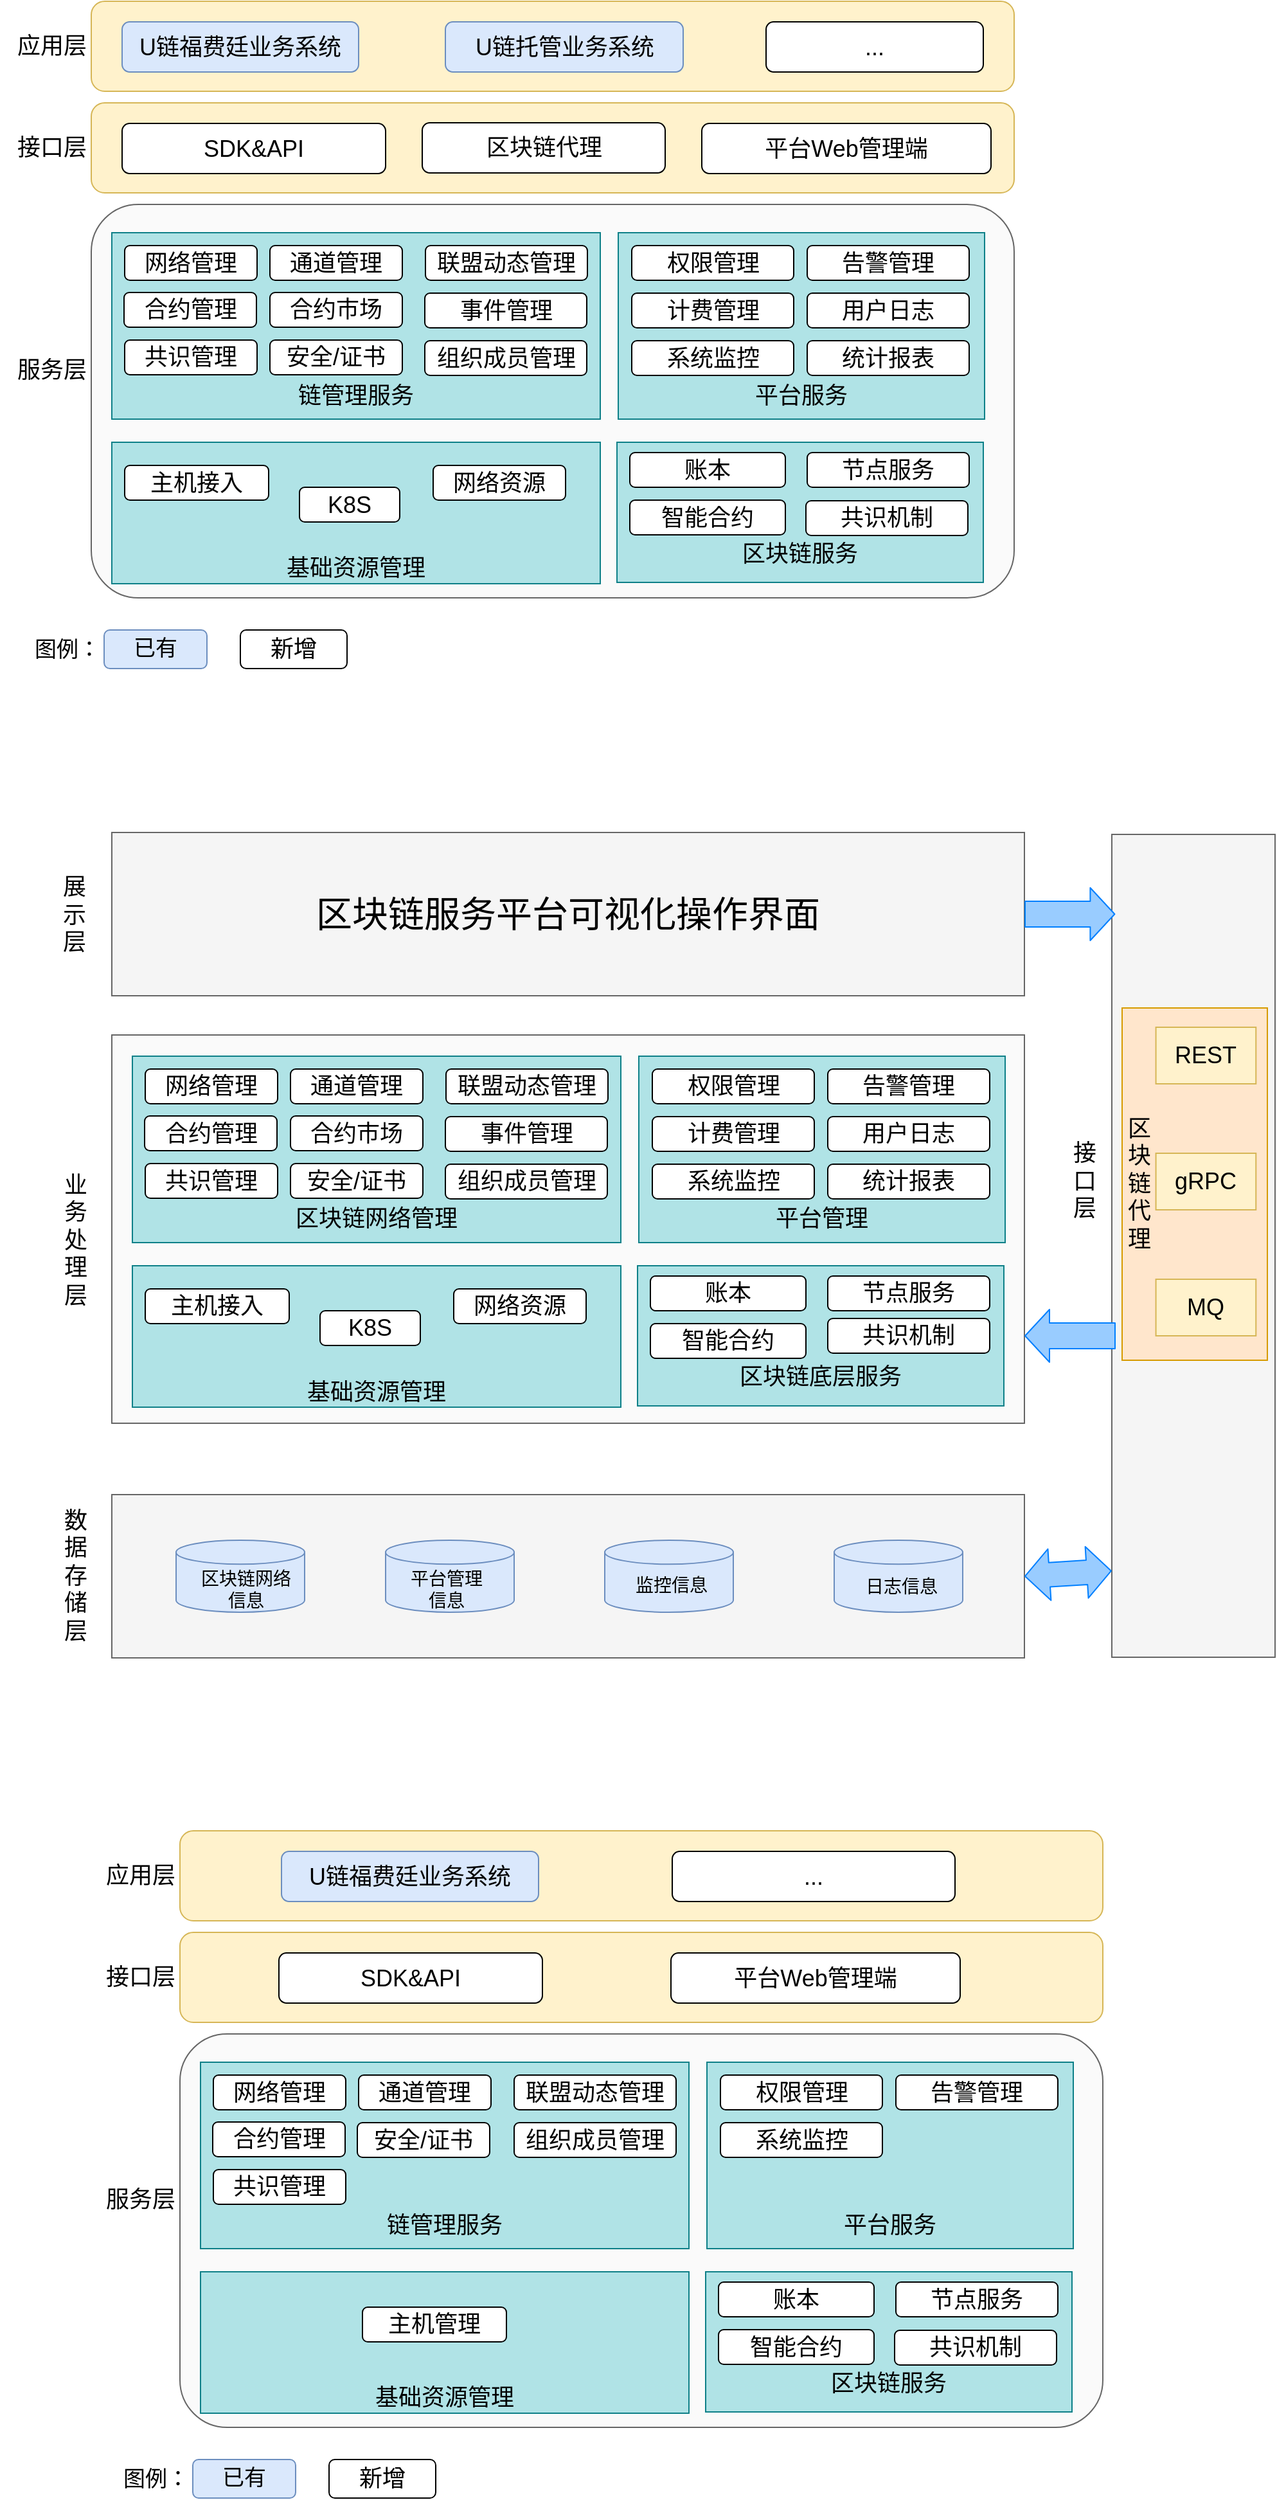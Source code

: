 <mxfile version="12.3.6" type="github" pages="1">
  <diagram id="WIEtUlI_L1v1tH11AKhi" name="第 1 页">
    <mxGraphModel dx="946" dy="583" grid="0" gridSize="10" guides="1" tooltips="1" connect="1" arrows="1" fold="1" page="1" pageScale="1" pageWidth="3300" pageHeight="4681" math="0" shadow="0">
      <root>
        <mxCell id="0"/>
        <mxCell id="1" parent="0"/>
        <mxCell id="Eo95rkR2elM9zv1yrzYy-1" value="" style="rounded=1;whiteSpace=wrap;html=1;fillColor=#fff2cc;strokeColor=#d6b656;" parent="1" vertex="1">
          <mxGeometry x="122" y="73" width="718" height="70" as="geometry"/>
        </mxCell>
        <mxCell id="Eo95rkR2elM9zv1yrzYy-2" value="应用层" style="text;html=1;strokeColor=none;fillColor=none;align=center;verticalAlign=middle;whiteSpace=wrap;rounded=0;fontSize=18;" parent="1" vertex="1">
          <mxGeometry x="51" y="98" width="81" height="20" as="geometry"/>
        </mxCell>
        <mxCell id="Eo95rkR2elM9zv1yrzYy-4" value="接口层" style="text;html=1;strokeColor=none;fillColor=none;align=center;verticalAlign=middle;whiteSpace=wrap;rounded=0;fontSize=18;" parent="1" vertex="1">
          <mxGeometry x="51" y="177" width="81" height="20" as="geometry"/>
        </mxCell>
        <mxCell id="Eo95rkR2elM9zv1yrzYy-5" value="" style="rounded=1;whiteSpace=wrap;html=1;fillColor=#fff2cc;strokeColor=#d6b656;" parent="1" vertex="1">
          <mxGeometry x="122" y="152" width="718" height="70" as="geometry"/>
        </mxCell>
        <mxCell id="Eo95rkR2elM9zv1yrzYy-6" value="SDK&amp;amp;API" style="rounded=1;whiteSpace=wrap;html=1;fontSize=18;" parent="1" vertex="1">
          <mxGeometry x="146" y="168" width="205" height="39" as="geometry"/>
        </mxCell>
        <mxCell id="Eo95rkR2elM9zv1yrzYy-7" value="区块链代理" style="rounded=1;whiteSpace=wrap;html=1;fontSize=18;" parent="1" vertex="1">
          <mxGeometry x="379.5" y="167.5" width="189" height="39" as="geometry"/>
        </mxCell>
        <mxCell id="Eo95rkR2elM9zv1yrzYy-8" value="平台Web管理端" style="rounded=1;whiteSpace=wrap;html=1;fontSize=18;" parent="1" vertex="1">
          <mxGeometry x="597" y="168" width="225" height="39" as="geometry"/>
        </mxCell>
        <mxCell id="Eo95rkR2elM9zv1yrzYy-9" value="U链福费廷业务系统" style="rounded=1;whiteSpace=wrap;html=1;fontSize=18;fillColor=#dae8fc;strokeColor=#6c8ebf;" parent="1" vertex="1">
          <mxGeometry x="146" y="89" width="184" height="39" as="geometry"/>
        </mxCell>
        <mxCell id="Eo95rkR2elM9zv1yrzYy-10" value="U链托管业务系统" style="rounded=1;whiteSpace=wrap;html=1;fontSize=18;fillColor=#dae8fc;strokeColor=#6c8ebf;" parent="1" vertex="1">
          <mxGeometry x="397.5" y="89" width="185" height="39" as="geometry"/>
        </mxCell>
        <mxCell id="Eo95rkR2elM9zv1yrzYy-13" value="..." style="rounded=1;whiteSpace=wrap;html=1;fontSize=18;" parent="1" vertex="1">
          <mxGeometry x="647" y="89" width="169" height="39" as="geometry"/>
        </mxCell>
        <mxCell id="Eo95rkR2elM9zv1yrzYy-14" value="" style="rounded=1;whiteSpace=wrap;html=1;fontSize=18;fillColor=#f5f5f5;strokeColor=#666666;glass=0;shadow=0;comic=0;arcSize=12;fillOpacity=50;fontColor=#333333;" parent="1" vertex="1">
          <mxGeometry x="122" y="231" width="718" height="306" as="geometry"/>
        </mxCell>
        <mxCell id="Eo95rkR2elM9zv1yrzYy-15" value="服务层" style="text;html=1;strokeColor=none;fillColor=none;align=center;verticalAlign=middle;whiteSpace=wrap;rounded=0;fontSize=18;" parent="1" vertex="1">
          <mxGeometry x="51" y="350" width="81" height="20" as="geometry"/>
        </mxCell>
        <mxCell id="Eo95rkR2elM9zv1yrzYy-17" value="&lt;br&gt;&lt;br&gt;&lt;br&gt;&lt;br&gt;&lt;br&gt;链管理服务&lt;br&gt;" style="rounded=0;whiteSpace=wrap;html=1;shadow=0;glass=0;comic=0;fontSize=18;fillColor=#b0e3e6;strokeColor=#0e8088;" parent="1" vertex="1">
          <mxGeometry x="138" y="253" width="380" height="145" as="geometry"/>
        </mxCell>
        <mxCell id="Eo95rkR2elM9zv1yrzYy-18" value="网络管理" style="rounded=1;whiteSpace=wrap;html=1;shadow=0;glass=0;comic=0;fontSize=18;" parent="1" vertex="1">
          <mxGeometry x="148" y="263" width="103" height="27" as="geometry"/>
        </mxCell>
        <mxCell id="Eo95rkR2elM9zv1yrzYy-19" value="通道管理" style="rounded=1;whiteSpace=wrap;html=1;shadow=0;glass=0;comic=0;fontSize=18;" parent="1" vertex="1">
          <mxGeometry x="261" y="263" width="103" height="27" as="geometry"/>
        </mxCell>
        <mxCell id="Eo95rkR2elM9zv1yrzYy-22" value="合约管理" style="rounded=1;whiteSpace=wrap;html=1;shadow=0;glass=0;comic=0;fontSize=18;" parent="1" vertex="1">
          <mxGeometry x="147.5" y="299.5" width="103" height="27" as="geometry"/>
        </mxCell>
        <mxCell id="Eo95rkR2elM9zv1yrzYy-23" value="合约市场" style="rounded=1;whiteSpace=wrap;html=1;shadow=0;glass=0;comic=0;fontSize=18;" parent="1" vertex="1">
          <mxGeometry x="261" y="299.5" width="103" height="27" as="geometry"/>
        </mxCell>
        <mxCell id="Eo95rkR2elM9zv1yrzYy-24" value="联盟动态管理" style="rounded=1;whiteSpace=wrap;html=1;shadow=0;glass=0;comic=0;fontSize=18;" parent="1" vertex="1">
          <mxGeometry x="382" y="263" width="126" height="27" as="geometry"/>
        </mxCell>
        <mxCell id="Eo95rkR2elM9zv1yrzYy-26" value="事件管理" style="rounded=1;whiteSpace=wrap;html=1;shadow=0;glass=0;comic=0;fontSize=18;" parent="1" vertex="1">
          <mxGeometry x="381.5" y="300" width="126" height="27" as="geometry"/>
        </mxCell>
        <mxCell id="Eo95rkR2elM9zv1yrzYy-27" value="&lt;br&gt;&lt;br&gt;&lt;br&gt;&lt;br&gt;&lt;br&gt;平台服务&lt;br&gt;" style="rounded=0;whiteSpace=wrap;html=1;shadow=0;glass=0;comic=0;fontSize=18;fillColor=#b0e3e6;strokeColor=#0e8088;" parent="1" vertex="1">
          <mxGeometry x="532" y="253" width="285" height="145" as="geometry"/>
        </mxCell>
        <mxCell id="Eo95rkR2elM9zv1yrzYy-25" value="组织成员管理" style="rounded=1;whiteSpace=wrap;html=1;shadow=0;glass=0;comic=0;fontSize=18;" parent="1" vertex="1">
          <mxGeometry x="381.5" y="337" width="126" height="27" as="geometry"/>
        </mxCell>
        <mxCell id="Eo95rkR2elM9zv1yrzYy-28" value="计费管理" style="rounded=1;whiteSpace=wrap;html=1;shadow=0;glass=0;comic=0;fontSize=18;" parent="1" vertex="1">
          <mxGeometry x="542.5" y="300" width="126" height="27" as="geometry"/>
        </mxCell>
        <mxCell id="Eo95rkR2elM9zv1yrzYy-29" value="告警管理" style="rounded=1;whiteSpace=wrap;html=1;shadow=0;glass=0;comic=0;fontSize=18;" parent="1" vertex="1">
          <mxGeometry x="679" y="263" width="126" height="27" as="geometry"/>
        </mxCell>
        <mxCell id="Eo95rkR2elM9zv1yrzYy-30" value="用户日志" style="rounded=1;whiteSpace=wrap;html=1;shadow=0;glass=0;comic=0;fontSize=18;" parent="1" vertex="1">
          <mxGeometry x="679" y="300" width="126" height="27" as="geometry"/>
        </mxCell>
        <mxCell id="Eo95rkR2elM9zv1yrzYy-31" value="系统监控" style="rounded=1;whiteSpace=wrap;html=1;shadow=0;glass=0;comic=0;fontSize=18;" parent="1" vertex="1">
          <mxGeometry x="542.5" y="337" width="126" height="27" as="geometry"/>
        </mxCell>
        <mxCell id="Eo95rkR2elM9zv1yrzYy-32" value="统计报表" style="rounded=1;whiteSpace=wrap;html=1;shadow=0;glass=0;comic=0;fontSize=18;" parent="1" vertex="1">
          <mxGeometry x="679" y="337" width="126" height="27" as="geometry"/>
        </mxCell>
        <mxCell id="Eo95rkR2elM9zv1yrzYy-33" value="&lt;br&gt;&lt;br&gt;&lt;br&gt;区块链服务&lt;br&gt;" style="rounded=0;whiteSpace=wrap;html=1;shadow=0;glass=0;comic=0;fontSize=18;fillColor=#b0e3e6;strokeColor=#0e8088;" parent="1" vertex="1">
          <mxGeometry x="531" y="416" width="285" height="109" as="geometry"/>
        </mxCell>
        <mxCell id="Eo95rkR2elM9zv1yrzYy-34" value="账本" style="rounded=1;whiteSpace=wrap;html=1;shadow=0;glass=0;comic=0;fontSize=18;fillColor=#FFFFFF;strokeColor=#000000;" parent="1" vertex="1">
          <mxGeometry x="541" y="424" width="121" height="27" as="geometry"/>
        </mxCell>
        <mxCell id="Eo95rkR2elM9zv1yrzYy-35" value="节点服务" style="rounded=1;whiteSpace=wrap;html=1;shadow=0;glass=0;comic=0;fontSize=18;fillColor=#FFFFFF;strokeColor=#000000;" parent="1" vertex="1">
          <mxGeometry x="679" y="424" width="126" height="27" as="geometry"/>
        </mxCell>
        <mxCell id="Eo95rkR2elM9zv1yrzYy-36" value="智能合约" style="rounded=1;whiteSpace=wrap;html=1;shadow=0;glass=0;comic=0;fontSize=18;fillColor=#FFFFFF;strokeColor=#000000;" parent="1" vertex="1">
          <mxGeometry x="541" y="461" width="121" height="27" as="geometry"/>
        </mxCell>
        <mxCell id="Eo95rkR2elM9zv1yrzYy-37" value="&lt;br&gt;&lt;br&gt;&lt;br&gt;&lt;br&gt;基础资源管理&lt;br&gt;" style="rounded=0;whiteSpace=wrap;html=1;shadow=0;glass=0;comic=0;fontSize=18;fillColor=#b0e3e6;strokeColor=#0e8088;" parent="1" vertex="1">
          <mxGeometry x="138" y="416" width="380" height="110" as="geometry"/>
        </mxCell>
        <mxCell id="Eo95rkR2elM9zv1yrzYy-38" value="共识管理" style="rounded=1;whiteSpace=wrap;html=1;shadow=0;glass=0;comic=0;fontSize=18;" parent="1" vertex="1">
          <mxGeometry x="148" y="336.5" width="103" height="27" as="geometry"/>
        </mxCell>
        <mxCell id="Eo95rkR2elM9zv1yrzYy-39" value="安全/证书" style="rounded=1;whiteSpace=wrap;html=1;shadow=0;glass=0;comic=0;fontSize=18;" parent="1" vertex="1">
          <mxGeometry x="261" y="336.5" width="103" height="27" as="geometry"/>
        </mxCell>
        <mxCell id="Eo95rkR2elM9zv1yrzYy-40" value="权限管理" style="rounded=1;whiteSpace=wrap;html=1;shadow=0;glass=0;comic=0;fontSize=18;" parent="1" vertex="1">
          <mxGeometry x="542.5" y="263" width="126" height="27" as="geometry"/>
        </mxCell>
        <mxCell id="Eo95rkR2elM9zv1yrzYy-41" value="主机接入" style="rounded=1;whiteSpace=wrap;html=1;shadow=0;glass=0;comic=0;fontSize=18;" parent="1" vertex="1">
          <mxGeometry x="148" y="434" width="112" height="27" as="geometry"/>
        </mxCell>
        <mxCell id="Eo95rkR2elM9zv1yrzYy-45" value="K8S" style="rounded=1;whiteSpace=wrap;html=1;shadow=0;glass=0;comic=0;fontSize=18;" parent="1" vertex="1">
          <mxGeometry x="284" y="451" width="78" height="27" as="geometry"/>
        </mxCell>
        <mxCell id="Eo95rkR2elM9zv1yrzYy-47" value="网络资源" style="rounded=1;whiteSpace=wrap;html=1;shadow=0;glass=0;comic=0;fontSize=18;" parent="1" vertex="1">
          <mxGeometry x="388" y="434" width="103" height="27" as="geometry"/>
        </mxCell>
        <mxCell id="HqxwIa4EOF607XyPmti0-3" value="已有" style="rounded=1;whiteSpace=wrap;html=1;fillColor=#dae8fc;fontSize=17;strokeColor=#6c8ebf;" parent="1" vertex="1">
          <mxGeometry x="132" y="562" width="80" height="30" as="geometry"/>
        </mxCell>
        <mxCell id="HqxwIa4EOF607XyPmti0-4" value="新增" style="rounded=1;whiteSpace=wrap;html=1;fontSize=18;fillColor=#FFFFFF;" parent="1" vertex="1">
          <mxGeometry x="238" y="562" width="83" height="30" as="geometry"/>
        </mxCell>
        <mxCell id="HqxwIa4EOF607XyPmti0-7" value="图例：" style="text;html=1;strokeColor=none;fillColor=none;align=center;verticalAlign=middle;whiteSpace=wrap;rounded=0;fontSize=17;" parent="1" vertex="1">
          <mxGeometry x="75" y="568" width="57" height="20" as="geometry"/>
        </mxCell>
        <mxCell id="-MIzdZnCXEipaB_-oH33-1" value="" style="rounded=0;whiteSpace=wrap;html=1;fontSize=18;fillColor=#f5f5f5;strokeColor=#666666;glass=0;shadow=0;comic=0;arcSize=12;fillOpacity=50;fontColor=#333333;" parent="1" vertex="1">
          <mxGeometry x="138" y="877" width="710" height="302" as="geometry"/>
        </mxCell>
        <mxCell id="-MIzdZnCXEipaB_-oH33-2" value="&lt;br&gt;&lt;br&gt;&lt;br&gt;&lt;br&gt;&lt;br&gt;区块链网络管理" style="rounded=0;whiteSpace=wrap;html=1;shadow=0;glass=0;comic=0;fontSize=18;fillColor=#b0e3e6;strokeColor=#0e8088;" parent="1" vertex="1">
          <mxGeometry x="154" y="893.5" width="380" height="145" as="geometry"/>
        </mxCell>
        <mxCell id="-MIzdZnCXEipaB_-oH33-3" value="网络管理" style="rounded=1;whiteSpace=wrap;html=1;shadow=0;glass=0;comic=0;fontSize=18;" parent="1" vertex="1">
          <mxGeometry x="164" y="903.5" width="103" height="27" as="geometry"/>
        </mxCell>
        <mxCell id="-MIzdZnCXEipaB_-oH33-4" value="通道管理" style="rounded=1;whiteSpace=wrap;html=1;shadow=0;glass=0;comic=0;fontSize=18;" parent="1" vertex="1">
          <mxGeometry x="277" y="903.5" width="103" height="27" as="geometry"/>
        </mxCell>
        <mxCell id="-MIzdZnCXEipaB_-oH33-5" value="合约管理" style="rounded=1;whiteSpace=wrap;html=1;shadow=0;glass=0;comic=0;fontSize=18;" parent="1" vertex="1">
          <mxGeometry x="163.5" y="940" width="103" height="27" as="geometry"/>
        </mxCell>
        <mxCell id="-MIzdZnCXEipaB_-oH33-6" value="合约市场" style="rounded=1;whiteSpace=wrap;html=1;shadow=0;glass=0;comic=0;fontSize=18;" parent="1" vertex="1">
          <mxGeometry x="277" y="940" width="103" height="27" as="geometry"/>
        </mxCell>
        <mxCell id="-MIzdZnCXEipaB_-oH33-7" value="联盟动态管理" style="rounded=1;whiteSpace=wrap;html=1;shadow=0;glass=0;comic=0;fontSize=18;" parent="1" vertex="1">
          <mxGeometry x="398" y="903.5" width="126" height="27" as="geometry"/>
        </mxCell>
        <mxCell id="-MIzdZnCXEipaB_-oH33-8" value="事件管理" style="rounded=1;whiteSpace=wrap;html=1;shadow=0;glass=0;comic=0;fontSize=18;" parent="1" vertex="1">
          <mxGeometry x="397.5" y="940.5" width="126" height="27" as="geometry"/>
        </mxCell>
        <mxCell id="-MIzdZnCXEipaB_-oH33-9" value="&lt;br&gt;&lt;br&gt;&lt;br&gt;&lt;br&gt;&lt;br&gt;平台管理" style="rounded=0;whiteSpace=wrap;html=1;shadow=0;glass=0;comic=0;fontSize=18;fillColor=#b0e3e6;strokeColor=#0e8088;" parent="1" vertex="1">
          <mxGeometry x="548" y="893.5" width="285" height="145" as="geometry"/>
        </mxCell>
        <mxCell id="-MIzdZnCXEipaB_-oH33-10" value="组织成员管理" style="rounded=1;whiteSpace=wrap;html=1;shadow=0;glass=0;comic=0;fontSize=18;" parent="1" vertex="1">
          <mxGeometry x="397.5" y="977.5" width="126" height="27" as="geometry"/>
        </mxCell>
        <mxCell id="-MIzdZnCXEipaB_-oH33-11" value="计费管理" style="rounded=1;whiteSpace=wrap;html=1;shadow=0;glass=0;comic=0;fontSize=18;" parent="1" vertex="1">
          <mxGeometry x="558.5" y="940.5" width="126" height="27" as="geometry"/>
        </mxCell>
        <mxCell id="-MIzdZnCXEipaB_-oH33-12" value="告警管理" style="rounded=1;whiteSpace=wrap;html=1;shadow=0;glass=0;comic=0;fontSize=18;" parent="1" vertex="1">
          <mxGeometry x="695" y="903.5" width="126" height="27" as="geometry"/>
        </mxCell>
        <mxCell id="-MIzdZnCXEipaB_-oH33-13" value="用户日志" style="rounded=1;whiteSpace=wrap;html=1;shadow=0;glass=0;comic=0;fontSize=18;" parent="1" vertex="1">
          <mxGeometry x="695" y="940.5" width="126" height="27" as="geometry"/>
        </mxCell>
        <mxCell id="-MIzdZnCXEipaB_-oH33-14" value="系统监控" style="rounded=1;whiteSpace=wrap;html=1;shadow=0;glass=0;comic=0;fontSize=18;" parent="1" vertex="1">
          <mxGeometry x="558.5" y="977.5" width="126" height="27" as="geometry"/>
        </mxCell>
        <mxCell id="-MIzdZnCXEipaB_-oH33-15" value="统计报表" style="rounded=1;whiteSpace=wrap;html=1;shadow=0;glass=0;comic=0;fontSize=18;" parent="1" vertex="1">
          <mxGeometry x="695" y="977.5" width="126" height="27" as="geometry"/>
        </mxCell>
        <mxCell id="-MIzdZnCXEipaB_-oH33-16" value="&lt;br&gt;&lt;br&gt;&lt;br&gt;区块链底层服务" style="rounded=0;whiteSpace=wrap;html=1;shadow=0;glass=0;comic=0;fontSize=18;fillColor=#b0e3e6;strokeColor=#0e8088;" parent="1" vertex="1">
          <mxGeometry x="547" y="1056.5" width="285" height="109" as="geometry"/>
        </mxCell>
        <mxCell id="-MIzdZnCXEipaB_-oH33-17" value="账本" style="rounded=1;whiteSpace=wrap;html=1;shadow=0;glass=0;comic=0;fontSize=18;fillColor=#FFFFFF;strokeColor=#000000;" parent="1" vertex="1">
          <mxGeometry x="557" y="1064.5" width="121" height="27" as="geometry"/>
        </mxCell>
        <mxCell id="-MIzdZnCXEipaB_-oH33-18" value="节点服务" style="rounded=1;whiteSpace=wrap;html=1;shadow=0;glass=0;comic=0;fontSize=18;fillColor=#FFFFFF;strokeColor=#000000;" parent="1" vertex="1">
          <mxGeometry x="695" y="1064.5" width="126" height="27" as="geometry"/>
        </mxCell>
        <mxCell id="-MIzdZnCXEipaB_-oH33-19" value="智能合约" style="rounded=1;whiteSpace=wrap;html=1;shadow=0;glass=0;comic=0;fontSize=18;fillColor=#FFFFFF;strokeColor=#000000;" parent="1" vertex="1">
          <mxGeometry x="557" y="1101.5" width="121" height="27" as="geometry"/>
        </mxCell>
        <mxCell id="-MIzdZnCXEipaB_-oH33-20" value="&lt;br&gt;&lt;br&gt;&lt;br&gt;&lt;br&gt;基础资源管理&lt;br&gt;" style="rounded=0;whiteSpace=wrap;html=1;shadow=0;glass=0;comic=0;fontSize=18;fillColor=#b0e3e6;strokeColor=#0e8088;" parent="1" vertex="1">
          <mxGeometry x="154" y="1056.5" width="380" height="110" as="geometry"/>
        </mxCell>
        <mxCell id="-MIzdZnCXEipaB_-oH33-21" value="共识管理" style="rounded=1;whiteSpace=wrap;html=1;shadow=0;glass=0;comic=0;fontSize=18;" parent="1" vertex="1">
          <mxGeometry x="164" y="977" width="103" height="27" as="geometry"/>
        </mxCell>
        <mxCell id="-MIzdZnCXEipaB_-oH33-22" value="安全/证书" style="rounded=1;whiteSpace=wrap;html=1;shadow=0;glass=0;comic=0;fontSize=18;" parent="1" vertex="1">
          <mxGeometry x="277" y="977" width="103" height="27" as="geometry"/>
        </mxCell>
        <mxCell id="-MIzdZnCXEipaB_-oH33-23" value="权限管理" style="rounded=1;whiteSpace=wrap;html=1;shadow=0;glass=0;comic=0;fontSize=18;" parent="1" vertex="1">
          <mxGeometry x="558.5" y="903.5" width="126" height="27" as="geometry"/>
        </mxCell>
        <mxCell id="-MIzdZnCXEipaB_-oH33-24" value="主机接入" style="rounded=1;whiteSpace=wrap;html=1;shadow=0;glass=0;comic=0;fontSize=18;" parent="1" vertex="1">
          <mxGeometry x="164" y="1074.5" width="112" height="27" as="geometry"/>
        </mxCell>
        <mxCell id="-MIzdZnCXEipaB_-oH33-26" value="K8S" style="rounded=1;whiteSpace=wrap;html=1;shadow=0;glass=0;comic=0;fontSize=18;" parent="1" vertex="1">
          <mxGeometry x="300" y="1091.5" width="78" height="27" as="geometry"/>
        </mxCell>
        <mxCell id="-MIzdZnCXEipaB_-oH33-28" value="网络资源" style="rounded=1;whiteSpace=wrap;html=1;shadow=0;glass=0;comic=0;fontSize=18;" parent="1" vertex="1">
          <mxGeometry x="404" y="1074.5" width="103" height="27" as="geometry"/>
        </mxCell>
        <mxCell id="-MIzdZnCXEipaB_-oH33-29" value="" style="rounded=0;whiteSpace=wrap;html=1;strokeColor=#666666;fillColor=#F5F5F5;" parent="1" vertex="1">
          <mxGeometry x="138" y="1234.5" width="710" height="127" as="geometry"/>
        </mxCell>
        <mxCell id="-MIzdZnCXEipaB_-oH33-32" value="" style="rounded=0;whiteSpace=wrap;html=1;strokeColor=#666666;fillColor=#F5F5F5;direction=south;" parent="1" vertex="1">
          <mxGeometry x="916" y="721" width="127" height="640" as="geometry"/>
        </mxCell>
        <mxCell id="-MIzdZnCXEipaB_-oH33-39" value="&lt;font style=&quot;font-size: 28px&quot;&gt;区块链服务平台可视化操作界面&lt;/font&gt;" style="rounded=0;whiteSpace=wrap;html=1;strokeColor=#666666;fillColor=#F5F5F5;" parent="1" vertex="1">
          <mxGeometry x="138" y="719.5" width="710" height="127" as="geometry"/>
        </mxCell>
        <mxCell id="-MIzdZnCXEipaB_-oH33-61" value="" style="strokeWidth=1;html=1;shape=mxgraph.flowchart.database;whiteSpace=wrap;rounded=0;fillColor=#dae8fc;fontSize=20;strokeColor=#6c8ebf;" parent="1" vertex="1">
          <mxGeometry x="188" y="1270" width="100" height="56" as="geometry"/>
        </mxCell>
        <mxCell id="-MIzdZnCXEipaB_-oH33-62" value="区块链网络&lt;br&gt;信息" style="text;html=1;resizable=0;points=[];autosize=1;align=center;verticalAlign=top;spacingTop=-4;fontSize=14;" parent="1" vertex="1">
          <mxGeometry x="201.5" y="1289" width="80" height="34" as="geometry"/>
        </mxCell>
        <mxCell id="-MIzdZnCXEipaB_-oH33-63" value="" style="strokeWidth=1;html=1;shape=mxgraph.flowchart.database;whiteSpace=wrap;rounded=0;fillColor=#dae8fc;fontSize=20;strokeColor=#6c8ebf;" parent="1" vertex="1">
          <mxGeometry x="351" y="1270" width="100" height="56" as="geometry"/>
        </mxCell>
        <mxCell id="-MIzdZnCXEipaB_-oH33-64" value="平台管理&lt;br&gt;信息" style="text;html=1;resizable=0;points=[];autosize=1;align=center;verticalAlign=top;spacingTop=-4;fontSize=14;" parent="1" vertex="1">
          <mxGeometry x="364.5" y="1289" width="66" height="34" as="geometry"/>
        </mxCell>
        <mxCell id="-MIzdZnCXEipaB_-oH33-65" value="" style="strokeWidth=1;html=1;shape=mxgraph.flowchart.database;whiteSpace=wrap;rounded=0;fillColor=#dae8fc;fontSize=20;strokeColor=#6c8ebf;" parent="1" vertex="1">
          <mxGeometry x="521.5" y="1270" width="100" height="56" as="geometry"/>
        </mxCell>
        <mxCell id="-MIzdZnCXEipaB_-oH33-66" value="监控信息" style="text;html=1;resizable=0;points=[];autosize=1;align=center;verticalAlign=top;spacingTop=-4;fontSize=14;" parent="1" vertex="1">
          <mxGeometry x="540" y="1294" width="66" height="17" as="geometry"/>
        </mxCell>
        <mxCell id="-MIzdZnCXEipaB_-oH33-69" value="" style="strokeWidth=1;html=1;shape=mxgraph.flowchart.database;whiteSpace=wrap;rounded=0;fillColor=#dae8fc;fontSize=20;strokeColor=#6c8ebf;" parent="1" vertex="1">
          <mxGeometry x="700" y="1270" width="100" height="56" as="geometry"/>
        </mxCell>
        <mxCell id="-MIzdZnCXEipaB_-oH33-70" value="日志信息" style="text;html=1;resizable=0;points=[];autosize=1;align=center;verticalAlign=top;spacingTop=-4;fontSize=14;" parent="1" vertex="1">
          <mxGeometry x="718.5" y="1295" width="66" height="17" as="geometry"/>
        </mxCell>
        <mxCell id="-MIzdZnCXEipaB_-oH33-72" value="展示层" style="rounded=0;whiteSpace=wrap;html=1;strokeWidth=1;fontSize=18;align=center;strokeColor=none;" parent="1" vertex="1">
          <mxGeometry x="93" y="720.5" width="32" height="127" as="geometry"/>
        </mxCell>
        <mxCell id="-MIzdZnCXEipaB_-oH33-73" value="业务处理层" style="rounded=0;whiteSpace=wrap;html=1;strokeWidth=1;fontSize=18;align=center;strokeColor=none;" parent="1" vertex="1">
          <mxGeometry x="93.5" y="877" width="32" height="320" as="geometry"/>
        </mxCell>
        <mxCell id="-MIzdZnCXEipaB_-oH33-74" value="数据存储层" style="rounded=0;whiteSpace=wrap;html=1;strokeWidth=1;fontSize=18;align=center;strokeColor=none;" parent="1" vertex="1">
          <mxGeometry x="93.5" y="1234.5" width="32" height="127" as="geometry"/>
        </mxCell>
        <mxCell id="-MIzdZnCXEipaB_-oH33-75" value="接口层" style="rounded=0;whiteSpace=wrap;html=1;strokeWidth=1;fontSize=18;align=center;strokeColor=none;" parent="1" vertex="1">
          <mxGeometry x="879" y="927" width="32" height="127" as="geometry"/>
        </mxCell>
        <mxCell id="-MIzdZnCXEipaB_-oH33-90" value="" style="shape=flexArrow;endArrow=classic;html=1;strokeColor=#007FFF;fillColor=#99CCFF;fontSize=18;width=20;" parent="1" source="-MIzdZnCXEipaB_-oH33-39" edge="1">
          <mxGeometry width="50" height="50" relative="1" as="geometry">
            <mxPoint x="848" y="833" as="sourcePoint"/>
            <mxPoint x="918.711" y="783" as="targetPoint"/>
          </mxGeometry>
        </mxCell>
        <mxCell id="-MIzdZnCXEipaB_-oH33-80" value="" style="rounded=0;whiteSpace=wrap;html=1;strokeColor=#d79b00;strokeWidth=1;fillColor=#ffe6cc;fontSize=18;align=center;" parent="1" vertex="1">
          <mxGeometry x="924" y="856" width="113" height="274" as="geometry"/>
        </mxCell>
        <mxCell id="-MIzdZnCXEipaB_-oH33-78" value="区块链代理" style="rounded=0;whiteSpace=wrap;html=1;strokeWidth=1;fontSize=18;align=center;strokeColor=none;fillColor=none;" parent="1" vertex="1">
          <mxGeometry x="924" y="881" width="27" height="224" as="geometry"/>
        </mxCell>
        <mxCell id="-MIzdZnCXEipaB_-oH33-82" value="REST" style="rounded=0;whiteSpace=wrap;html=1;strokeColor=#d6b656;strokeWidth=1;fillColor=#fff2cc;fontSize=18;align=center;" parent="1" vertex="1">
          <mxGeometry x="950.285" y="871" width="77.844" height="44" as="geometry"/>
        </mxCell>
        <mxCell id="-MIzdZnCXEipaB_-oH33-83" value="gRPC" style="rounded=0;whiteSpace=wrap;html=1;strokeColor=#d6b656;strokeWidth=1;fillColor=#fff2cc;fontSize=18;align=center;" parent="1" vertex="1">
          <mxGeometry x="950.285" y="969" width="77.844" height="44" as="geometry"/>
        </mxCell>
        <mxCell id="-MIzdZnCXEipaB_-oH33-84" value="MQ" style="rounded=0;whiteSpace=wrap;html=1;strokeColor=#d6b656;strokeWidth=1;fillColor=#fff2cc;fontSize=18;align=center;" parent="1" vertex="1">
          <mxGeometry x="950.285" y="1067" width="77.844" height="44" as="geometry"/>
        </mxCell>
        <mxCell id="CFUObo1nJz6rDOlNCSRg-3" value="共识机制" style="rounded=1;whiteSpace=wrap;html=1;shadow=0;glass=0;comic=0;fontSize=18;fillColor=#FFFFFF;strokeColor=#000000;" parent="1" vertex="1">
          <mxGeometry x="695" y="1097.5" width="126" height="27" as="geometry"/>
        </mxCell>
        <mxCell id="CFUObo1nJz6rDOlNCSRg-10" value="" style="shape=flexArrow;endArrow=classic;startArrow=classic;html=1;exitX=1;exitY=0.5;exitDx=0;exitDy=0;entryX=0.895;entryY=1;entryDx=0;entryDy=0;entryPerimeter=0;width=19;fillColor=#99CCFF;strokeColor=#007FFF;" parent="1" source="-MIzdZnCXEipaB_-oH33-29" target="-MIzdZnCXEipaB_-oH33-32" edge="1">
          <mxGeometry width="50" height="50" relative="1" as="geometry">
            <mxPoint x="858" y="1316" as="sourcePoint"/>
            <mxPoint x="908" y="1266" as="targetPoint"/>
          </mxGeometry>
        </mxCell>
        <mxCell id="CFUObo1nJz6rDOlNCSRg-11" value="" style="shape=flexArrow;endArrow=classic;html=1;strokeColor=#007FFF;fillColor=#99CCFF;fontSize=18;width=20;" parent="1" edge="1">
          <mxGeometry width="50" height="50" relative="1" as="geometry">
            <mxPoint x="919" y="1111" as="sourcePoint"/>
            <mxPoint x="848" y="1111" as="targetPoint"/>
          </mxGeometry>
        </mxCell>
        <mxCell id="h-NZQVWkjsbpDCVQzgBH-1" value="共识机制" style="rounded=1;whiteSpace=wrap;html=1;shadow=0;glass=0;comic=0;fontSize=18;fillColor=#FFFFFF;strokeColor=#000000;" parent="1" vertex="1">
          <mxGeometry x="678" y="461.5" width="126" height="27" as="geometry"/>
        </mxCell>
        <mxCell id="--c0hQhkfjImJTTuqxNr-1" value="" style="rounded=1;whiteSpace=wrap;html=1;fillColor=#fff2cc;strokeColor=#d6b656;" vertex="1" parent="1">
          <mxGeometry x="191" y="1496" width="718" height="70" as="geometry"/>
        </mxCell>
        <mxCell id="--c0hQhkfjImJTTuqxNr-2" value="应用层" style="text;html=1;strokeColor=none;fillColor=none;align=center;verticalAlign=middle;whiteSpace=wrap;rounded=0;fontSize=18;" vertex="1" parent="1">
          <mxGeometry x="120" y="1521" width="81" height="20" as="geometry"/>
        </mxCell>
        <mxCell id="--c0hQhkfjImJTTuqxNr-3" value="接口层" style="text;html=1;strokeColor=none;fillColor=none;align=center;verticalAlign=middle;whiteSpace=wrap;rounded=0;fontSize=18;" vertex="1" parent="1">
          <mxGeometry x="120" y="1600" width="81" height="20" as="geometry"/>
        </mxCell>
        <mxCell id="--c0hQhkfjImJTTuqxNr-4" value="" style="rounded=1;whiteSpace=wrap;html=1;fillColor=#fff2cc;strokeColor=#d6b656;" vertex="1" parent="1">
          <mxGeometry x="191" y="1575" width="718" height="70" as="geometry"/>
        </mxCell>
        <mxCell id="--c0hQhkfjImJTTuqxNr-5" value="SDK&amp;amp;API" style="rounded=1;whiteSpace=wrap;html=1;fontSize=18;" vertex="1" parent="1">
          <mxGeometry x="268" y="1591" width="205" height="39" as="geometry"/>
        </mxCell>
        <mxCell id="--c0hQhkfjImJTTuqxNr-7" value="平台Web管理端" style="rounded=1;whiteSpace=wrap;html=1;fontSize=18;" vertex="1" parent="1">
          <mxGeometry x="573" y="1591" width="225" height="39" as="geometry"/>
        </mxCell>
        <mxCell id="--c0hQhkfjImJTTuqxNr-8" value="U链福费廷业务系统" style="rounded=1;whiteSpace=wrap;html=1;fontSize=18;fillColor=#dae8fc;strokeColor=#6c8ebf;" vertex="1" parent="1">
          <mxGeometry x="270" y="1512" width="200" height="39" as="geometry"/>
        </mxCell>
        <mxCell id="--c0hQhkfjImJTTuqxNr-10" value="..." style="rounded=1;whiteSpace=wrap;html=1;fontSize=18;" vertex="1" parent="1">
          <mxGeometry x="574" y="1512" width="220" height="39" as="geometry"/>
        </mxCell>
        <mxCell id="--c0hQhkfjImJTTuqxNr-11" value="" style="rounded=1;whiteSpace=wrap;html=1;fontSize=18;fillColor=#f5f5f5;strokeColor=#666666;glass=0;shadow=0;comic=0;arcSize=12;fillOpacity=50;fontColor=#333333;" vertex="1" parent="1">
          <mxGeometry x="191" y="1654" width="718" height="306" as="geometry"/>
        </mxCell>
        <mxCell id="--c0hQhkfjImJTTuqxNr-12" value="服务层" style="text;html=1;strokeColor=none;fillColor=none;align=center;verticalAlign=middle;whiteSpace=wrap;rounded=0;fontSize=18;" vertex="1" parent="1">
          <mxGeometry x="120" y="1773" width="81" height="20" as="geometry"/>
        </mxCell>
        <mxCell id="--c0hQhkfjImJTTuqxNr-13" value="&lt;br&gt;&lt;br&gt;&lt;br&gt;&lt;br&gt;&lt;br&gt;链管理服务&lt;br&gt;" style="rounded=0;whiteSpace=wrap;html=1;shadow=0;glass=0;comic=0;fontSize=18;fillColor=#b0e3e6;strokeColor=#0e8088;" vertex="1" parent="1">
          <mxGeometry x="207" y="1676" width="380" height="145" as="geometry"/>
        </mxCell>
        <mxCell id="--c0hQhkfjImJTTuqxNr-14" value="网络管理" style="rounded=1;whiteSpace=wrap;html=1;shadow=0;glass=0;comic=0;fontSize=18;" vertex="1" parent="1">
          <mxGeometry x="217" y="1686" width="103" height="27" as="geometry"/>
        </mxCell>
        <mxCell id="--c0hQhkfjImJTTuqxNr-15" value="通道管理" style="rounded=1;whiteSpace=wrap;html=1;shadow=0;glass=0;comic=0;fontSize=18;" vertex="1" parent="1">
          <mxGeometry x="330" y="1686" width="103" height="27" as="geometry"/>
        </mxCell>
        <mxCell id="--c0hQhkfjImJTTuqxNr-16" value="合约管理" style="rounded=1;whiteSpace=wrap;html=1;shadow=0;glass=0;comic=0;fontSize=18;" vertex="1" parent="1">
          <mxGeometry x="216.5" y="1722.5" width="103" height="27" as="geometry"/>
        </mxCell>
        <mxCell id="--c0hQhkfjImJTTuqxNr-18" value="联盟动态管理" style="rounded=1;whiteSpace=wrap;html=1;shadow=0;glass=0;comic=0;fontSize=18;" vertex="1" parent="1">
          <mxGeometry x="451" y="1686" width="126" height="27" as="geometry"/>
        </mxCell>
        <mxCell id="--c0hQhkfjImJTTuqxNr-20" value="&lt;br&gt;&lt;br&gt;&lt;br&gt;&lt;br&gt;&lt;br&gt;平台服务&lt;br&gt;" style="rounded=0;whiteSpace=wrap;html=1;shadow=0;glass=0;comic=0;fontSize=18;fillColor=#b0e3e6;strokeColor=#0e8088;" vertex="1" parent="1">
          <mxGeometry x="601" y="1676" width="285" height="145" as="geometry"/>
        </mxCell>
        <mxCell id="--c0hQhkfjImJTTuqxNr-21" value="组织成员管理" style="rounded=1;whiteSpace=wrap;html=1;shadow=0;glass=0;comic=0;fontSize=18;" vertex="1" parent="1">
          <mxGeometry x="451" y="1723" width="126" height="27" as="geometry"/>
        </mxCell>
        <mxCell id="--c0hQhkfjImJTTuqxNr-23" value="告警管理" style="rounded=1;whiteSpace=wrap;html=1;shadow=0;glass=0;comic=0;fontSize=18;" vertex="1" parent="1">
          <mxGeometry x="748" y="1686" width="126" height="27" as="geometry"/>
        </mxCell>
        <mxCell id="--c0hQhkfjImJTTuqxNr-25" value="系统监控" style="rounded=1;whiteSpace=wrap;html=1;shadow=0;glass=0;comic=0;fontSize=18;" vertex="1" parent="1">
          <mxGeometry x="611.5" y="1723" width="126" height="27" as="geometry"/>
        </mxCell>
        <mxCell id="--c0hQhkfjImJTTuqxNr-27" value="&lt;br&gt;&lt;br&gt;&lt;br&gt;区块链服务&lt;br&gt;" style="rounded=0;whiteSpace=wrap;html=1;shadow=0;glass=0;comic=0;fontSize=18;fillColor=#b0e3e6;strokeColor=#0e8088;" vertex="1" parent="1">
          <mxGeometry x="600" y="1839" width="285" height="109" as="geometry"/>
        </mxCell>
        <mxCell id="--c0hQhkfjImJTTuqxNr-28" value="账本" style="rounded=1;whiteSpace=wrap;html=1;shadow=0;glass=0;comic=0;fontSize=18;fillColor=#FFFFFF;strokeColor=#000000;" vertex="1" parent="1">
          <mxGeometry x="610" y="1847" width="121" height="27" as="geometry"/>
        </mxCell>
        <mxCell id="--c0hQhkfjImJTTuqxNr-29" value="节点服务" style="rounded=1;whiteSpace=wrap;html=1;shadow=0;glass=0;comic=0;fontSize=18;fillColor=#FFFFFF;strokeColor=#000000;" vertex="1" parent="1">
          <mxGeometry x="748" y="1847" width="126" height="27" as="geometry"/>
        </mxCell>
        <mxCell id="--c0hQhkfjImJTTuqxNr-30" value="智能合约" style="rounded=1;whiteSpace=wrap;html=1;shadow=0;glass=0;comic=0;fontSize=18;fillColor=#FFFFFF;strokeColor=#000000;" vertex="1" parent="1">
          <mxGeometry x="610" y="1884" width="121" height="27" as="geometry"/>
        </mxCell>
        <mxCell id="--c0hQhkfjImJTTuqxNr-31" value="&lt;br&gt;&lt;br&gt;&lt;br&gt;&lt;br&gt;基础资源管理&lt;br&gt;" style="rounded=0;whiteSpace=wrap;html=1;shadow=0;glass=0;comic=0;fontSize=18;fillColor=#b0e3e6;strokeColor=#0e8088;" vertex="1" parent="1">
          <mxGeometry x="207" y="1839" width="380" height="110" as="geometry"/>
        </mxCell>
        <mxCell id="--c0hQhkfjImJTTuqxNr-32" value="共识管理" style="rounded=1;whiteSpace=wrap;html=1;shadow=0;glass=0;comic=0;fontSize=18;" vertex="1" parent="1">
          <mxGeometry x="217" y="1759.5" width="103" height="27" as="geometry"/>
        </mxCell>
        <mxCell id="--c0hQhkfjImJTTuqxNr-33" value="安全/证书" style="rounded=1;whiteSpace=wrap;html=1;shadow=0;glass=0;comic=0;fontSize=18;" vertex="1" parent="1">
          <mxGeometry x="329" y="1723" width="103" height="27" as="geometry"/>
        </mxCell>
        <mxCell id="--c0hQhkfjImJTTuqxNr-34" value="权限管理" style="rounded=1;whiteSpace=wrap;html=1;shadow=0;glass=0;comic=0;fontSize=18;" vertex="1" parent="1">
          <mxGeometry x="611.5" y="1686" width="126" height="27" as="geometry"/>
        </mxCell>
        <mxCell id="--c0hQhkfjImJTTuqxNr-35" value="主机管理" style="rounded=1;whiteSpace=wrap;html=1;shadow=0;glass=0;comic=0;fontSize=18;" vertex="1" parent="1">
          <mxGeometry x="333" y="1866.5" width="112" height="27" as="geometry"/>
        </mxCell>
        <mxCell id="--c0hQhkfjImJTTuqxNr-38" value="已有" style="rounded=1;whiteSpace=wrap;html=1;fillColor=#dae8fc;fontSize=17;strokeColor=#6c8ebf;" vertex="1" parent="1">
          <mxGeometry x="201" y="1985" width="80" height="30" as="geometry"/>
        </mxCell>
        <mxCell id="--c0hQhkfjImJTTuqxNr-39" value="新增" style="rounded=1;whiteSpace=wrap;html=1;fontSize=18;fillColor=#FFFFFF;" vertex="1" parent="1">
          <mxGeometry x="307" y="1985" width="83" height="30" as="geometry"/>
        </mxCell>
        <mxCell id="--c0hQhkfjImJTTuqxNr-40" value="图例：" style="text;html=1;strokeColor=none;fillColor=none;align=center;verticalAlign=middle;whiteSpace=wrap;rounded=0;fontSize=17;" vertex="1" parent="1">
          <mxGeometry x="144" y="1991" width="57" height="20" as="geometry"/>
        </mxCell>
        <mxCell id="--c0hQhkfjImJTTuqxNr-41" value="共识机制" style="rounded=1;whiteSpace=wrap;html=1;shadow=0;glass=0;comic=0;fontSize=18;fillColor=#FFFFFF;strokeColor=#000000;" vertex="1" parent="1">
          <mxGeometry x="747" y="1884.5" width="126" height="27" as="geometry"/>
        </mxCell>
      </root>
    </mxGraphModel>
  </diagram>
</mxfile>
